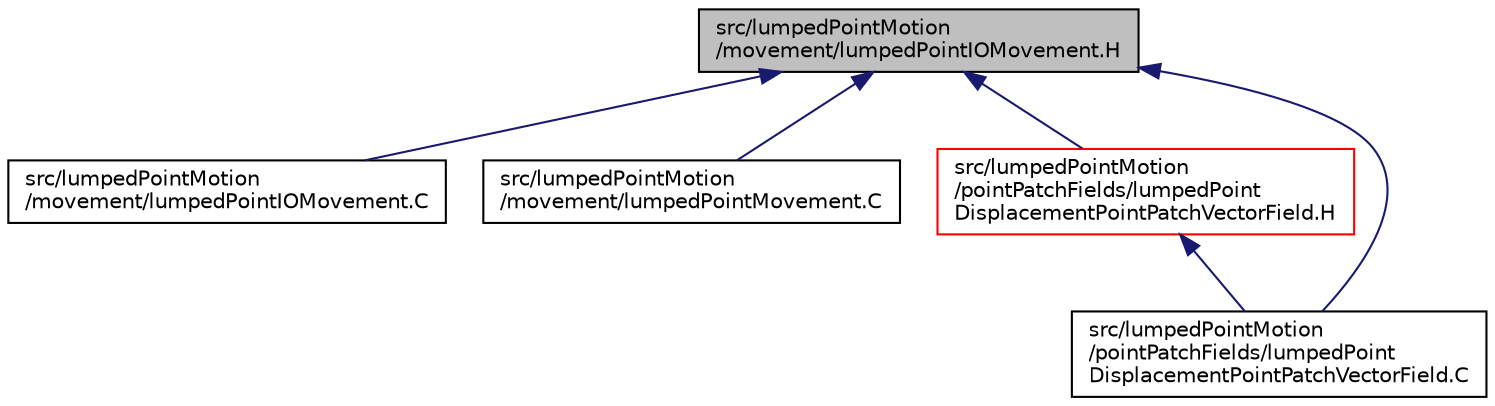 digraph "src/lumpedPointMotion/movement/lumpedPointIOMovement.H"
{
  bgcolor="transparent";
  edge [fontname="Helvetica",fontsize="10",labelfontname="Helvetica",labelfontsize="10"];
  node [fontname="Helvetica",fontsize="10",shape=record];
  Node1 [label="src/lumpedPointMotion\l/movement/lumpedPointIOMovement.H",height=0.2,width=0.4,color="black", fillcolor="grey75", style="filled" fontcolor="black"];
  Node1 -> Node2 [dir="back",color="midnightblue",fontsize="10",style="solid",fontname="Helvetica"];
  Node2 [label="src/lumpedPointMotion\l/movement/lumpedPointIOMovement.C",height=0.2,width=0.4,color="black",URL="$lumpedPointIOMovement_8C.html"];
  Node1 -> Node3 [dir="back",color="midnightblue",fontsize="10",style="solid",fontname="Helvetica"];
  Node3 [label="src/lumpedPointMotion\l/movement/lumpedPointMovement.C",height=0.2,width=0.4,color="black",URL="$src_2lumpedPointMotion_2movement_2lumpedPointMovement_8C.html"];
  Node1 -> Node4 [dir="back",color="midnightblue",fontsize="10",style="solid",fontname="Helvetica"];
  Node4 [label="src/lumpedPointMotion\l/pointPatchFields/lumpedPoint\lDisplacementPointPatchVectorField.H",height=0.2,width=0.4,color="red",URL="$lumpedPointDisplacementPointPatchVectorField_8H.html"];
  Node4 -> Node5 [dir="back",color="midnightblue",fontsize="10",style="solid",fontname="Helvetica"];
  Node5 [label="src/lumpedPointMotion\l/pointPatchFields/lumpedPoint\lDisplacementPointPatchVectorField.C",height=0.2,width=0.4,color="black",URL="$lumpedPointDisplacementPointPatchVectorField_8C.html"];
  Node1 -> Node5 [dir="back",color="midnightblue",fontsize="10",style="solid",fontname="Helvetica"];
}
